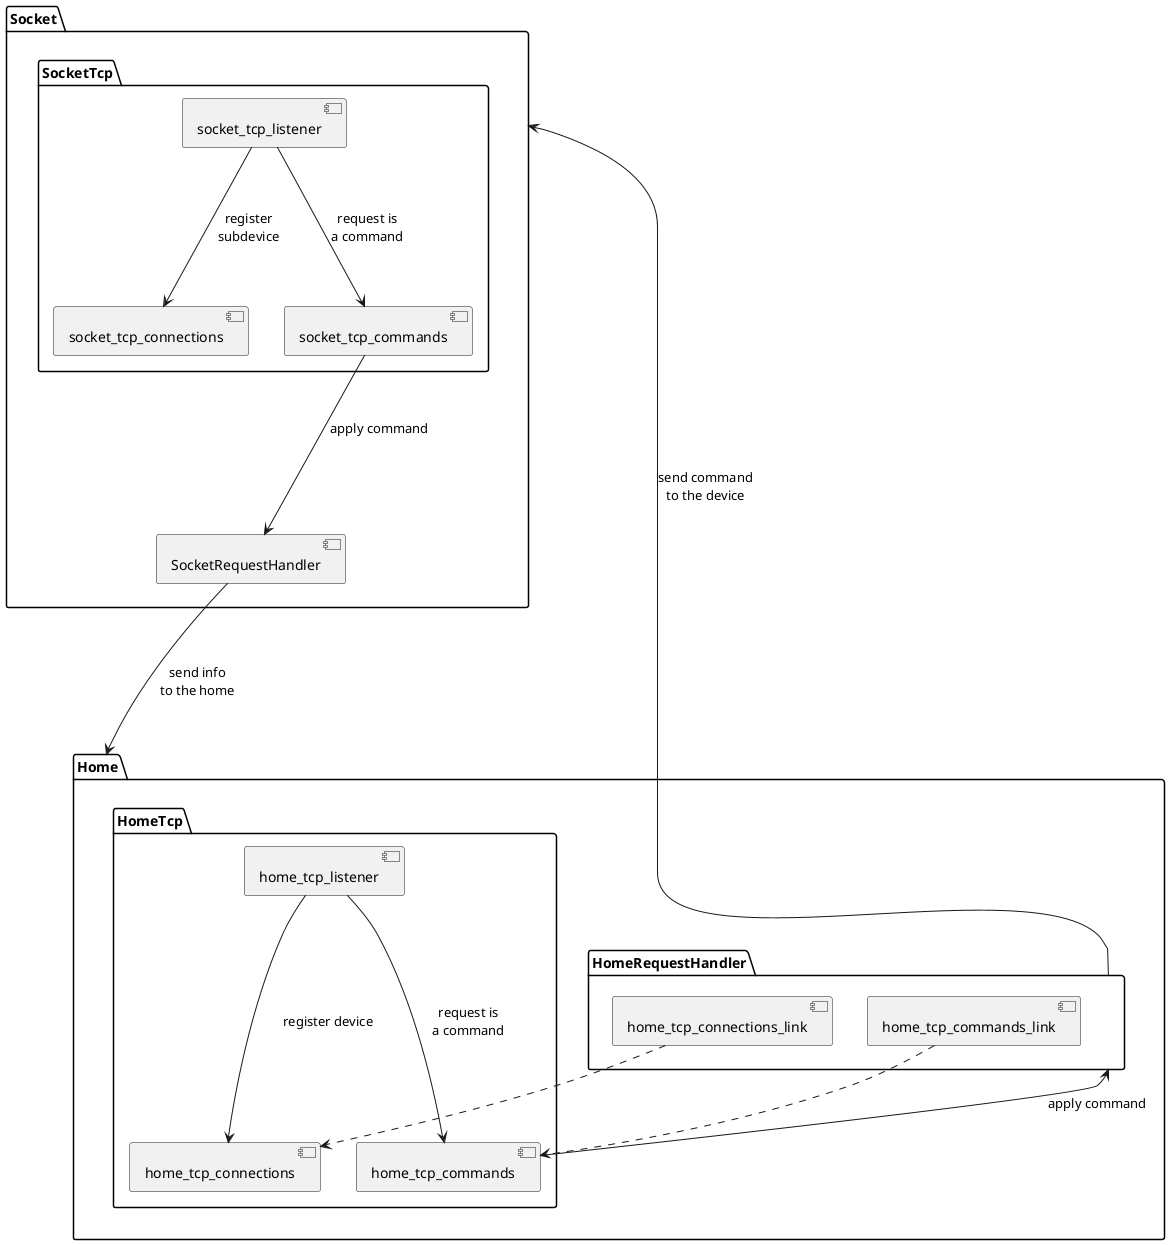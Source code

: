 @startuml
'https://plantuml.com/component-diagram

package "Home" {
    package "HomeTcp" {
        [home_tcp_listener]
        [home_tcp_connections]
        [home_tcp_commands]
    }
    package "HomeRequestHandler" {
        [home_tcp_connections_link] ..> [home_tcp_connections]
        [home_tcp_commands_link] ..> [home_tcp_commands]
    }
}

[home_tcp_listener] ---> [home_tcp_connections]: register device
[home_tcp_listener] ---> [home_tcp_commands]: request is\na command
[home_tcp_commands] ---> [HomeRequestHandler]: apply command

package "Socket" {
    package "SocketTcp" {
        [socket_tcp_listener]
        [socket_tcp_connections]
        [socket_tcp_commands]
    }
    [SocketRequestHandler]
}

[socket_tcp_listener] ---> [socket_tcp_connections]: register\nsubdevice
[socket_tcp_listener] ---> [socket_tcp_commands]: request is\na command
[socket_tcp_commands] ---> [SocketRequestHandler]: apply command

[HomeRequestHandler] ---> [Socket]: send command\nto the device
[SocketRequestHandler] ---> [Home]: send info\nto the home

'package "Some Group" {
'  HTTP - [First Component]
'  [Another Component]
'}
'
'node "Other Groups" {
'  FTP - [Second Component]
'  [First Component] --> FTP
'}
'
'cloud {
'  [Example 1]
'}
'
'
'database "MySql" {
'  folder "This is my folder" {
'    [Folder 3]
'  }
'  frame "Foo" {
'    [Frame 4]
'  }
'}


'[Another Component] --> [Example 1]
'[Example 1] --> [Folder 3]
'[Folder 3] --> [Frame 4]

@enduml